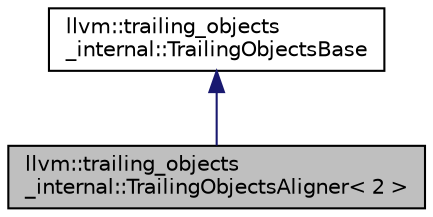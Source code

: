 digraph "llvm::trailing_objects_internal::TrailingObjectsAligner&lt; 2 &gt;"
{
 // LATEX_PDF_SIZE
  bgcolor="transparent";
  edge [fontname="Helvetica",fontsize="10",labelfontname="Helvetica",labelfontsize="10"];
  node [fontname="Helvetica",fontsize="10",shape="box"];
  Node1 [label="llvm::trailing_objects\l_internal::TrailingObjectsAligner\< 2 \>",height=0.2,width=0.4,color="black", fillcolor="grey75", style="filled", fontcolor="black",tooltip=" "];
  Node2 -> Node1 [dir="back",color="midnightblue",fontsize="10",style="solid",fontname="Helvetica"];
  Node2 [label="llvm::trailing_objects\l_internal::TrailingObjectsBase",height=0.2,width=0.4,color="black",URL="$classllvm_1_1trailing__objects__internal_1_1TrailingObjectsBase.html",tooltip="The base class for TrailingObjects* classes."];
}
